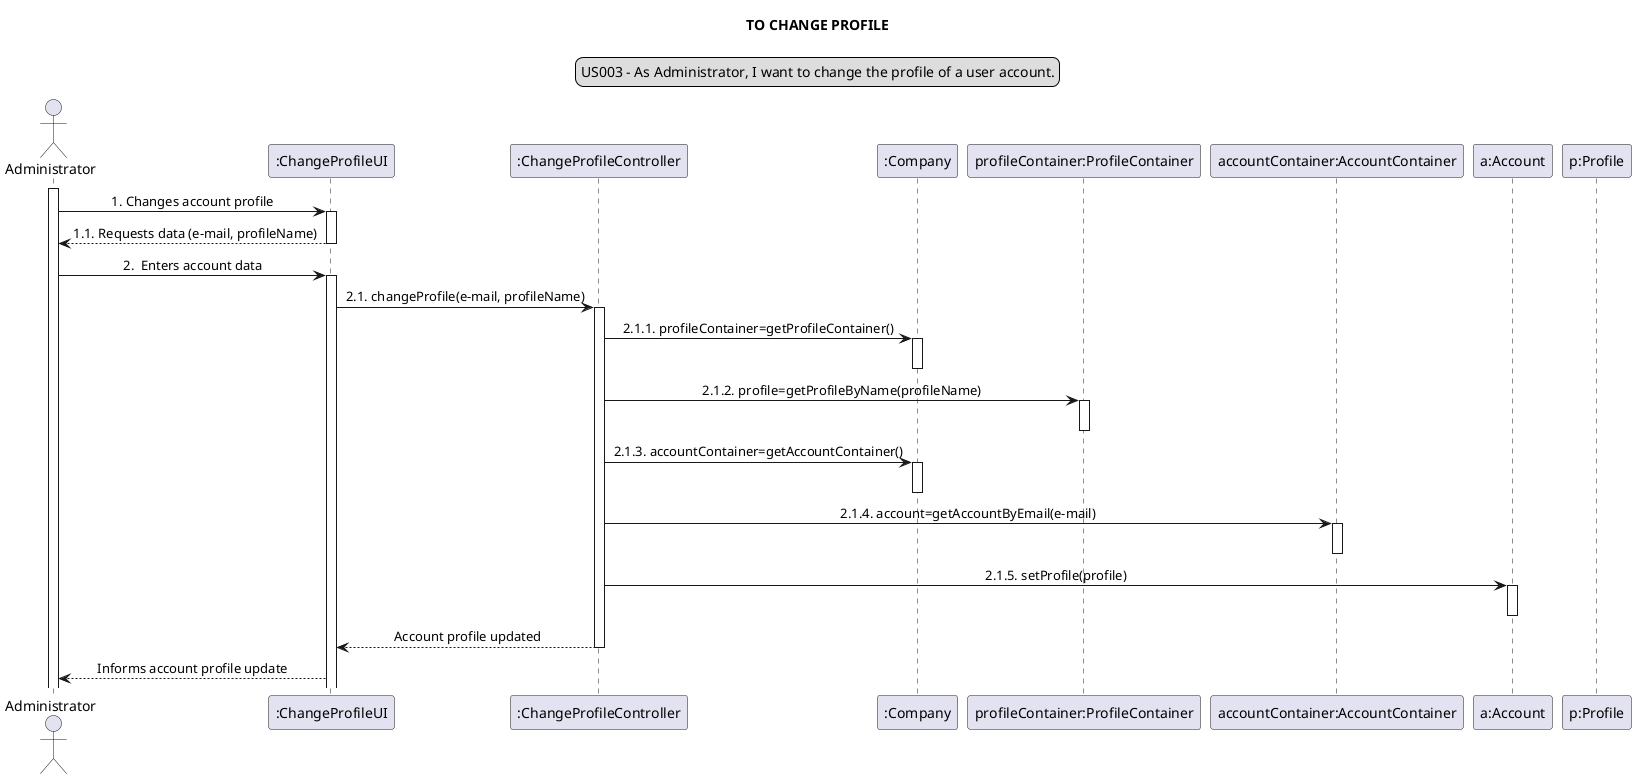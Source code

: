 @startuml

skinparam sequenceMessageAlign center
title TO CHANGE PROFILE
legend top
US003 - As Administrator, I want to change the profile of a user account.
end legend
actor Administrator
participant ":ChangeProfileUI" as ui
participant ":ChangeProfileController" as controller
participant ":Company" as company
participant "profileContainer:ProfileContainer" as pcontainer
participant "accountContainer:AccountContainer" as acontainer
participant "a:Account" as account
participant "p:Profile" as pprofile

activate Administrator
Administrator -> ui: 1. Changes account profile
activate ui
Administrator <-- ui: 1.1. Requests data (e-mail, profileName)
deactivate ui
Administrator -> ui: 2.  Enters account data
activate ui
ui -> controller: 2.1. changeProfile(e-mail, profileName)
activate controller
controller -> company: 2.1.1. profileContainer=getProfileContainer()
activate company
deactivate company
controller -> pcontainer: 2.1.2. profile=getProfileByName(profileName)
activate pcontainer
deactivate pcontainer
controller-> company: 2.1.3. accountContainer=getAccountContainer()
activate company
deactivate company
controller -> acontainer: 2.1.4. account=getAccountByEmail(e-mail)
activate acontainer
deactivate acontainer
controller -> account: 2.1.5. setProfile(profile)
activate account
deactivate account
controller --> ui: Account profile updated
deactivate controller
ui --> Administrator: Informs account profile update

@enduml